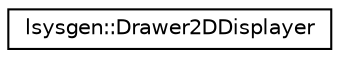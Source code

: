 digraph "Graphical Class Hierarchy"
{
 // LATEX_PDF_SIZE
  edge [fontname="Helvetica",fontsize="10",labelfontname="Helvetica",labelfontsize="10"];
  node [fontname="Helvetica",fontsize="10",shape=record];
  rankdir="LR";
  Node0 [label="lsysgen::Drawer2DDisplayer",height=0.2,width=0.4,color="black", fillcolor="white", style="filled",URL="$classlsysgen_1_1Drawer2DDisplayer.html",tooltip=" "];
}
